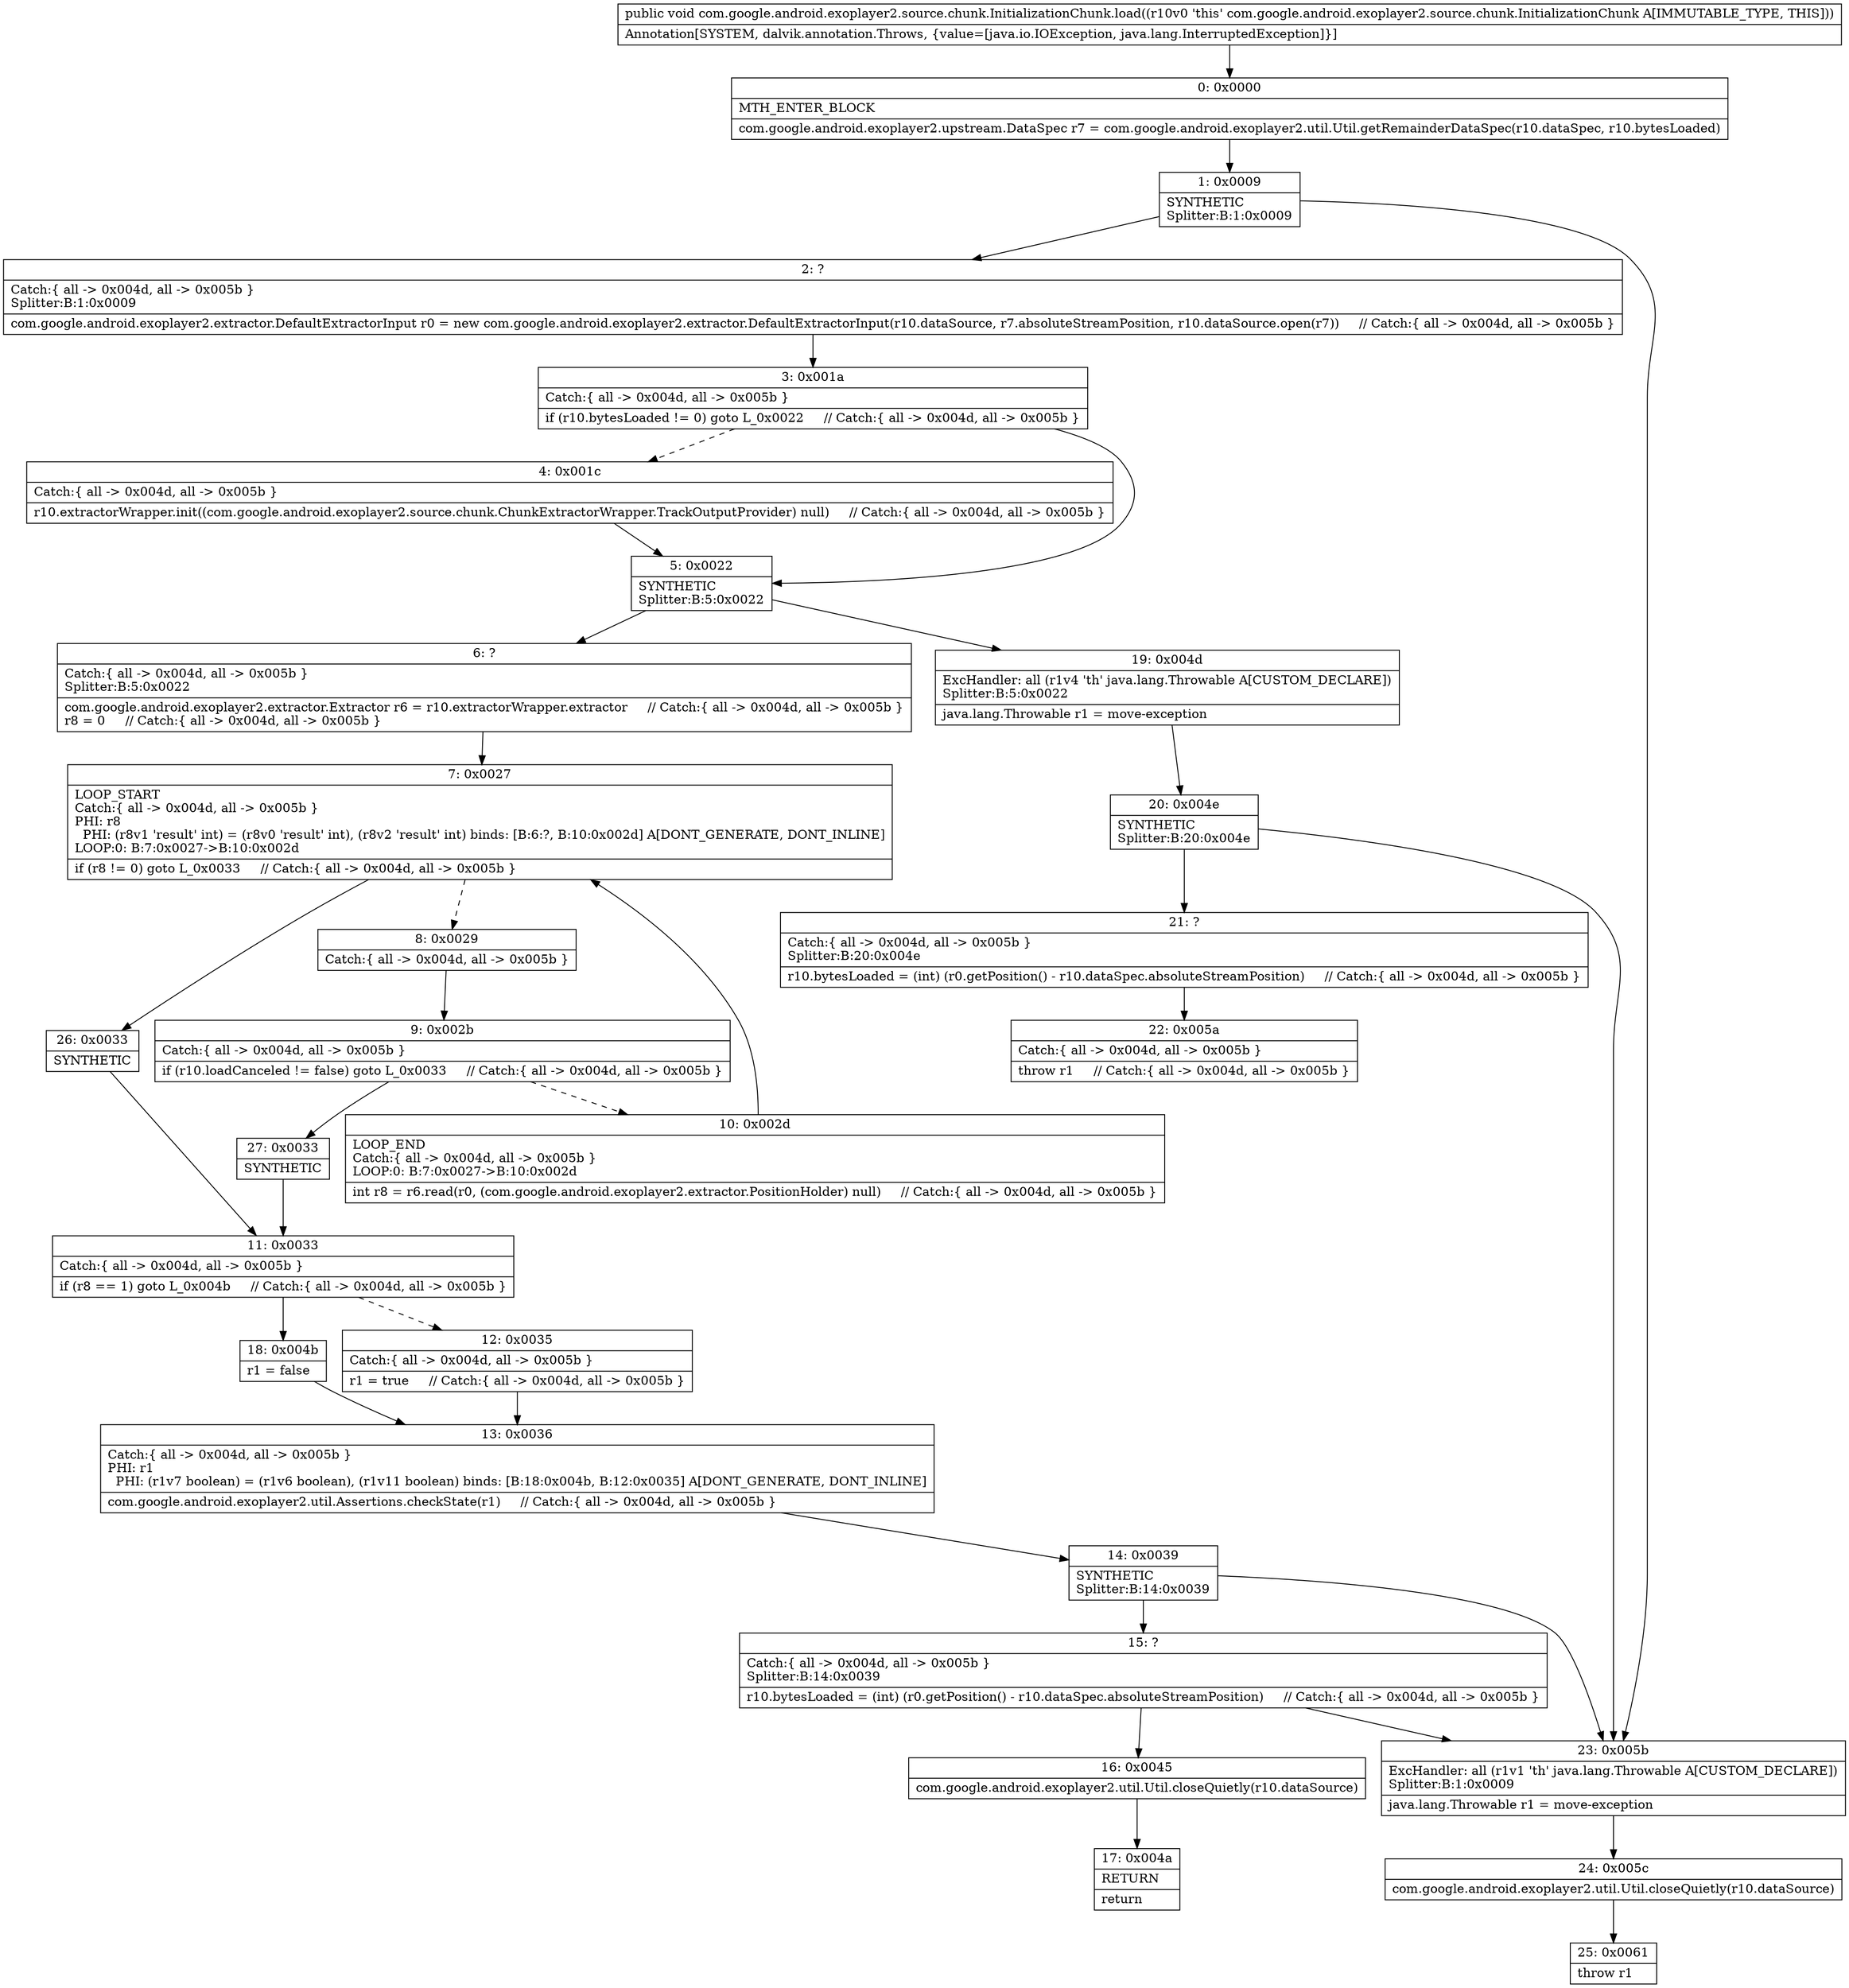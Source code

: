 digraph "CFG forcom.google.android.exoplayer2.source.chunk.InitializationChunk.load()V" {
Node_0 [shape=record,label="{0\:\ 0x0000|MTH_ENTER_BLOCK\l|com.google.android.exoplayer2.upstream.DataSpec r7 = com.google.android.exoplayer2.util.Util.getRemainderDataSpec(r10.dataSpec, r10.bytesLoaded)\l}"];
Node_1 [shape=record,label="{1\:\ 0x0009|SYNTHETIC\lSplitter:B:1:0x0009\l}"];
Node_2 [shape=record,label="{2\:\ ?|Catch:\{ all \-\> 0x004d, all \-\> 0x005b \}\lSplitter:B:1:0x0009\l|com.google.android.exoplayer2.extractor.DefaultExtractorInput r0 = new com.google.android.exoplayer2.extractor.DefaultExtractorInput(r10.dataSource, r7.absoluteStreamPosition, r10.dataSource.open(r7))     \/\/ Catch:\{ all \-\> 0x004d, all \-\> 0x005b \}\l}"];
Node_3 [shape=record,label="{3\:\ 0x001a|Catch:\{ all \-\> 0x004d, all \-\> 0x005b \}\l|if (r10.bytesLoaded != 0) goto L_0x0022     \/\/ Catch:\{ all \-\> 0x004d, all \-\> 0x005b \}\l}"];
Node_4 [shape=record,label="{4\:\ 0x001c|Catch:\{ all \-\> 0x004d, all \-\> 0x005b \}\l|r10.extractorWrapper.init((com.google.android.exoplayer2.source.chunk.ChunkExtractorWrapper.TrackOutputProvider) null)     \/\/ Catch:\{ all \-\> 0x004d, all \-\> 0x005b \}\l}"];
Node_5 [shape=record,label="{5\:\ 0x0022|SYNTHETIC\lSplitter:B:5:0x0022\l}"];
Node_6 [shape=record,label="{6\:\ ?|Catch:\{ all \-\> 0x004d, all \-\> 0x005b \}\lSplitter:B:5:0x0022\l|com.google.android.exoplayer2.extractor.Extractor r6 = r10.extractorWrapper.extractor     \/\/ Catch:\{ all \-\> 0x004d, all \-\> 0x005b \}\lr8 = 0     \/\/ Catch:\{ all \-\> 0x004d, all \-\> 0x005b \}\l}"];
Node_7 [shape=record,label="{7\:\ 0x0027|LOOP_START\lCatch:\{ all \-\> 0x004d, all \-\> 0x005b \}\lPHI: r8 \l  PHI: (r8v1 'result' int) = (r8v0 'result' int), (r8v2 'result' int) binds: [B:6:?, B:10:0x002d] A[DONT_GENERATE, DONT_INLINE]\lLOOP:0: B:7:0x0027\-\>B:10:0x002d\l|if (r8 != 0) goto L_0x0033     \/\/ Catch:\{ all \-\> 0x004d, all \-\> 0x005b \}\l}"];
Node_8 [shape=record,label="{8\:\ 0x0029|Catch:\{ all \-\> 0x004d, all \-\> 0x005b \}\l}"];
Node_9 [shape=record,label="{9\:\ 0x002b|Catch:\{ all \-\> 0x004d, all \-\> 0x005b \}\l|if (r10.loadCanceled != false) goto L_0x0033     \/\/ Catch:\{ all \-\> 0x004d, all \-\> 0x005b \}\l}"];
Node_10 [shape=record,label="{10\:\ 0x002d|LOOP_END\lCatch:\{ all \-\> 0x004d, all \-\> 0x005b \}\lLOOP:0: B:7:0x0027\-\>B:10:0x002d\l|int r8 = r6.read(r0, (com.google.android.exoplayer2.extractor.PositionHolder) null)     \/\/ Catch:\{ all \-\> 0x004d, all \-\> 0x005b \}\l}"];
Node_11 [shape=record,label="{11\:\ 0x0033|Catch:\{ all \-\> 0x004d, all \-\> 0x005b \}\l|if (r8 == 1) goto L_0x004b     \/\/ Catch:\{ all \-\> 0x004d, all \-\> 0x005b \}\l}"];
Node_12 [shape=record,label="{12\:\ 0x0035|Catch:\{ all \-\> 0x004d, all \-\> 0x005b \}\l|r1 = true     \/\/ Catch:\{ all \-\> 0x004d, all \-\> 0x005b \}\l}"];
Node_13 [shape=record,label="{13\:\ 0x0036|Catch:\{ all \-\> 0x004d, all \-\> 0x005b \}\lPHI: r1 \l  PHI: (r1v7 boolean) = (r1v6 boolean), (r1v11 boolean) binds: [B:18:0x004b, B:12:0x0035] A[DONT_GENERATE, DONT_INLINE]\l|com.google.android.exoplayer2.util.Assertions.checkState(r1)     \/\/ Catch:\{ all \-\> 0x004d, all \-\> 0x005b \}\l}"];
Node_14 [shape=record,label="{14\:\ 0x0039|SYNTHETIC\lSplitter:B:14:0x0039\l}"];
Node_15 [shape=record,label="{15\:\ ?|Catch:\{ all \-\> 0x004d, all \-\> 0x005b \}\lSplitter:B:14:0x0039\l|r10.bytesLoaded = (int) (r0.getPosition() \- r10.dataSpec.absoluteStreamPosition)     \/\/ Catch:\{ all \-\> 0x004d, all \-\> 0x005b \}\l}"];
Node_16 [shape=record,label="{16\:\ 0x0045|com.google.android.exoplayer2.util.Util.closeQuietly(r10.dataSource)\l}"];
Node_17 [shape=record,label="{17\:\ 0x004a|RETURN\l|return\l}"];
Node_18 [shape=record,label="{18\:\ 0x004b|r1 = false\l}"];
Node_19 [shape=record,label="{19\:\ 0x004d|ExcHandler: all (r1v4 'th' java.lang.Throwable A[CUSTOM_DECLARE])\lSplitter:B:5:0x0022\l|java.lang.Throwable r1 = move\-exception\l}"];
Node_20 [shape=record,label="{20\:\ 0x004e|SYNTHETIC\lSplitter:B:20:0x004e\l}"];
Node_21 [shape=record,label="{21\:\ ?|Catch:\{ all \-\> 0x004d, all \-\> 0x005b \}\lSplitter:B:20:0x004e\l|r10.bytesLoaded = (int) (r0.getPosition() \- r10.dataSpec.absoluteStreamPosition)     \/\/ Catch:\{ all \-\> 0x004d, all \-\> 0x005b \}\l}"];
Node_22 [shape=record,label="{22\:\ 0x005a|Catch:\{ all \-\> 0x004d, all \-\> 0x005b \}\l|throw r1     \/\/ Catch:\{ all \-\> 0x004d, all \-\> 0x005b \}\l}"];
Node_23 [shape=record,label="{23\:\ 0x005b|ExcHandler: all (r1v1 'th' java.lang.Throwable A[CUSTOM_DECLARE])\lSplitter:B:1:0x0009\l|java.lang.Throwable r1 = move\-exception\l}"];
Node_24 [shape=record,label="{24\:\ 0x005c|com.google.android.exoplayer2.util.Util.closeQuietly(r10.dataSource)\l}"];
Node_25 [shape=record,label="{25\:\ 0x0061|throw r1\l}"];
Node_26 [shape=record,label="{26\:\ 0x0033|SYNTHETIC\l}"];
Node_27 [shape=record,label="{27\:\ 0x0033|SYNTHETIC\l}"];
MethodNode[shape=record,label="{public void com.google.android.exoplayer2.source.chunk.InitializationChunk.load((r10v0 'this' com.google.android.exoplayer2.source.chunk.InitializationChunk A[IMMUTABLE_TYPE, THIS]))  | Annotation[SYSTEM, dalvik.annotation.Throws, \{value=[java.io.IOException, java.lang.InterruptedException]\}]\l}"];
MethodNode -> Node_0;
Node_0 -> Node_1;
Node_1 -> Node_2;
Node_1 -> Node_23;
Node_2 -> Node_3;
Node_3 -> Node_4[style=dashed];
Node_3 -> Node_5;
Node_4 -> Node_5;
Node_5 -> Node_6;
Node_5 -> Node_19;
Node_6 -> Node_7;
Node_7 -> Node_8[style=dashed];
Node_7 -> Node_26;
Node_8 -> Node_9;
Node_9 -> Node_10[style=dashed];
Node_9 -> Node_27;
Node_10 -> Node_7;
Node_11 -> Node_12[style=dashed];
Node_11 -> Node_18;
Node_12 -> Node_13;
Node_13 -> Node_14;
Node_14 -> Node_15;
Node_14 -> Node_23;
Node_15 -> Node_16;
Node_15 -> Node_23;
Node_16 -> Node_17;
Node_18 -> Node_13;
Node_19 -> Node_20;
Node_20 -> Node_21;
Node_20 -> Node_23;
Node_21 -> Node_22;
Node_23 -> Node_24;
Node_24 -> Node_25;
Node_26 -> Node_11;
Node_27 -> Node_11;
}

